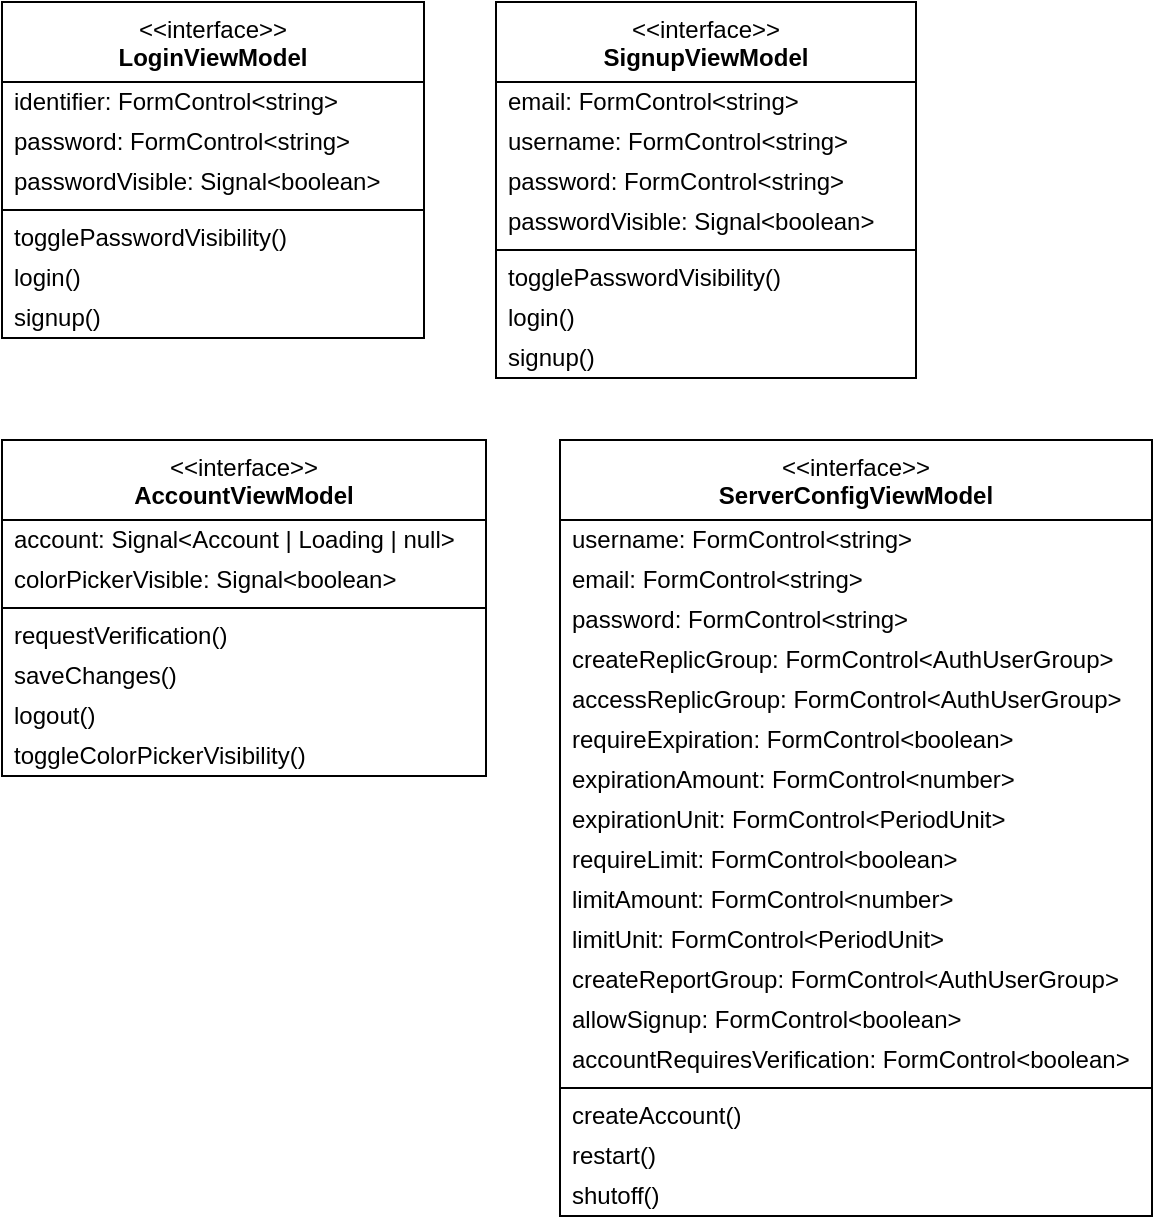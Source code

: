 <mxfile version="28.2.5">
  <diagram name="Seite-1" id="tv3RCUC1lsHie5otSo7a">
    <mxGraphModel dx="319" dy="403" grid="0" gridSize="10" guides="1" tooltips="1" connect="1" arrows="1" fold="1" page="1" pageScale="1" pageWidth="827" pageHeight="1169" background="#ffffff" math="0" shadow="0">
      <root>
        <mxCell id="0" />
        <mxCell id="1" parent="0" />
        <mxCell id="R6EGx2aFgqs3BERjV3u7-412" value="&amp;lt;&amp;lt;interface&amp;gt;&amp;gt;&lt;br&gt;&lt;b&gt;LoginViewModel&lt;/b&gt;" style="swimlane;fontStyle=0;align=center;verticalAlign=top;childLayout=stackLayout;horizontal=1;startSize=40;horizontalStack=0;resizeParent=1;resizeParentMax=0;resizeLast=0;collapsible=0;marginBottom=0;html=1;whiteSpace=wrap;" parent="1" vertex="1">
          <mxGeometry width="211" height="168" as="geometry" />
        </mxCell>
        <mxCell id="R6EGx2aFgqs3BERjV3u7-416" value="identifier: FormControl&amp;lt;string&amp;gt;" style="text;html=1;strokeColor=none;fillColor=none;align=left;verticalAlign=middle;spacingLeft=4;spacingRight=4;overflow=hidden;rotatable=0;points=[[0,0.5],[1,0.5]];portConstraint=eastwest;whiteSpace=wrap;" parent="R6EGx2aFgqs3BERjV3u7-412" vertex="1">
          <mxGeometry y="40" width="211" height="20" as="geometry" />
        </mxCell>
        <mxCell id="R6EGx2aFgqs3BERjV3u7-421" value="password: FormControl&amp;lt;string&amp;gt;" style="text;html=1;strokeColor=none;fillColor=none;align=left;verticalAlign=middle;spacingLeft=4;spacingRight=4;overflow=hidden;rotatable=0;points=[[0,0.5],[1,0.5]];portConstraint=eastwest;whiteSpace=wrap;" parent="R6EGx2aFgqs3BERjV3u7-412" vertex="1">
          <mxGeometry y="60" width="211" height="20" as="geometry" />
        </mxCell>
        <mxCell id="R6EGx2aFgqs3BERjV3u7-422" value="passwordVisible: Signal&amp;lt;boolean&amp;gt;" style="text;html=1;strokeColor=none;fillColor=none;align=left;verticalAlign=middle;spacingLeft=4;spacingRight=4;overflow=hidden;rotatable=0;points=[[0,0.5],[1,0.5]];portConstraint=eastwest;whiteSpace=wrap;" parent="R6EGx2aFgqs3BERjV3u7-412" vertex="1">
          <mxGeometry y="80" width="211" height="20" as="geometry" />
        </mxCell>
        <mxCell id="R6EGx2aFgqs3BERjV3u7-417" value="" style="line;strokeWidth=1;fillColor=none;align=left;verticalAlign=middle;spacingTop=-1;spacingLeft=3;spacingRight=3;rotatable=0;labelPosition=right;points=[];portConstraint=eastwest;" parent="R6EGx2aFgqs3BERjV3u7-412" vertex="1">
          <mxGeometry y="100" width="211" height="8" as="geometry" />
        </mxCell>
        <mxCell id="R6EGx2aFgqs3BERjV3u7-419" value="togglePasswordVisibility()" style="text;html=1;strokeColor=none;fillColor=none;align=left;verticalAlign=middle;spacingLeft=4;spacingRight=4;overflow=hidden;rotatable=0;points=[[0,0.5],[1,0.5]];portConstraint=eastwest;whiteSpace=wrap;" parent="R6EGx2aFgqs3BERjV3u7-412" vertex="1">
          <mxGeometry y="108" width="211" height="20" as="geometry" />
        </mxCell>
        <mxCell id="R6EGx2aFgqs3BERjV3u7-423" value="login()" style="text;html=1;strokeColor=none;fillColor=none;align=left;verticalAlign=middle;spacingLeft=4;spacingRight=4;overflow=hidden;rotatable=0;points=[[0,0.5],[1,0.5]];portConstraint=eastwest;whiteSpace=wrap;" parent="R6EGx2aFgqs3BERjV3u7-412" vertex="1">
          <mxGeometry y="128" width="211" height="20" as="geometry" />
        </mxCell>
        <mxCell id="R6EGx2aFgqs3BERjV3u7-424" value="signup()" style="text;html=1;strokeColor=none;fillColor=none;align=left;verticalAlign=middle;spacingLeft=4;spacingRight=4;overflow=hidden;rotatable=0;points=[[0,0.5],[1,0.5]];portConstraint=eastwest;whiteSpace=wrap;" parent="R6EGx2aFgqs3BERjV3u7-412" vertex="1">
          <mxGeometry y="148" width="211" height="20" as="geometry" />
        </mxCell>
        <mxCell id="o4Cxym-x1egPijltB6lR-9" value="&amp;lt;&amp;lt;interface&amp;gt;&amp;gt;&lt;br&gt;&lt;b&gt;SignupViewModel&lt;/b&gt;" style="swimlane;fontStyle=0;align=center;verticalAlign=top;childLayout=stackLayout;horizontal=1;startSize=40;horizontalStack=0;resizeParent=1;resizeParentMax=0;resizeLast=0;collapsible=0;marginBottom=0;html=1;whiteSpace=wrap;" parent="1" vertex="1">
          <mxGeometry x="247" width="210" height="188" as="geometry" />
        </mxCell>
        <mxCell id="o4Cxym-x1egPijltB6lR-10" value="email: FormControl&amp;lt;string&amp;gt;" style="text;html=1;strokeColor=none;fillColor=none;align=left;verticalAlign=middle;spacingLeft=4;spacingRight=4;overflow=hidden;rotatable=0;points=[[0,0.5],[1,0.5]];portConstraint=eastwest;whiteSpace=wrap;" parent="o4Cxym-x1egPijltB6lR-9" vertex="1">
          <mxGeometry y="40" width="210" height="20" as="geometry" />
        </mxCell>
        <mxCell id="o4Cxym-x1egPijltB6lR-17" value="username: FormControl&amp;lt;string&amp;gt;" style="text;html=1;strokeColor=none;fillColor=none;align=left;verticalAlign=middle;spacingLeft=4;spacingRight=4;overflow=hidden;rotatable=0;points=[[0,0.5],[1,0.5]];portConstraint=eastwest;whiteSpace=wrap;" parent="o4Cxym-x1egPijltB6lR-9" vertex="1">
          <mxGeometry y="60" width="210" height="20" as="geometry" />
        </mxCell>
        <mxCell id="o4Cxym-x1egPijltB6lR-11" value="password: FormControl&amp;lt;string&amp;gt;" style="text;html=1;strokeColor=none;fillColor=none;align=left;verticalAlign=middle;spacingLeft=4;spacingRight=4;overflow=hidden;rotatable=0;points=[[0,0.5],[1,0.5]];portConstraint=eastwest;whiteSpace=wrap;" parent="o4Cxym-x1egPijltB6lR-9" vertex="1">
          <mxGeometry y="80" width="210" height="20" as="geometry" />
        </mxCell>
        <mxCell id="o4Cxym-x1egPijltB6lR-12" value="passwordVisible: Signal&amp;lt;boolean&amp;gt;" style="text;html=1;strokeColor=none;fillColor=none;align=left;verticalAlign=middle;spacingLeft=4;spacingRight=4;overflow=hidden;rotatable=0;points=[[0,0.5],[1,0.5]];portConstraint=eastwest;whiteSpace=wrap;" parent="o4Cxym-x1egPijltB6lR-9" vertex="1">
          <mxGeometry y="100" width="210" height="20" as="geometry" />
        </mxCell>
        <mxCell id="o4Cxym-x1egPijltB6lR-13" value="" style="line;strokeWidth=1;fillColor=none;align=left;verticalAlign=middle;spacingTop=-1;spacingLeft=3;spacingRight=3;rotatable=0;labelPosition=right;points=[];portConstraint=eastwest;" parent="o4Cxym-x1egPijltB6lR-9" vertex="1">
          <mxGeometry y="120" width="210" height="8" as="geometry" />
        </mxCell>
        <mxCell id="o4Cxym-x1egPijltB6lR-14" value="togglePasswordVisibility()" style="text;html=1;strokeColor=none;fillColor=none;align=left;verticalAlign=middle;spacingLeft=4;spacingRight=4;overflow=hidden;rotatable=0;points=[[0,0.5],[1,0.5]];portConstraint=eastwest;whiteSpace=wrap;" parent="o4Cxym-x1egPijltB6lR-9" vertex="1">
          <mxGeometry y="128" width="210" height="20" as="geometry" />
        </mxCell>
        <mxCell id="o4Cxym-x1egPijltB6lR-15" value="login()" style="text;html=1;strokeColor=none;fillColor=none;align=left;verticalAlign=middle;spacingLeft=4;spacingRight=4;overflow=hidden;rotatable=0;points=[[0,0.5],[1,0.5]];portConstraint=eastwest;whiteSpace=wrap;" parent="o4Cxym-x1egPijltB6lR-9" vertex="1">
          <mxGeometry y="148" width="210" height="20" as="geometry" />
        </mxCell>
        <mxCell id="o4Cxym-x1egPijltB6lR-16" value="signup()" style="text;html=1;strokeColor=none;fillColor=none;align=left;verticalAlign=middle;spacingLeft=4;spacingRight=4;overflow=hidden;rotatable=0;points=[[0,0.5],[1,0.5]];portConstraint=eastwest;whiteSpace=wrap;" parent="o4Cxym-x1egPijltB6lR-9" vertex="1">
          <mxGeometry y="168" width="210" height="20" as="geometry" />
        </mxCell>
        <mxCell id="o4Cxym-x1egPijltB6lR-58" value="&amp;lt;&amp;lt;interface&amp;gt;&amp;gt;&lt;br&gt;&lt;b&gt;AccountViewModel&lt;/b&gt;" style="swimlane;fontStyle=0;align=center;verticalAlign=top;childLayout=stackLayout;horizontal=1;startSize=40;horizontalStack=0;resizeParent=1;resizeParentMax=0;resizeLast=0;collapsible=0;marginBottom=0;html=1;whiteSpace=wrap;" parent="1" vertex="1">
          <mxGeometry y="219" width="242" height="168" as="geometry" />
        </mxCell>
        <mxCell id="o4Cxym-x1egPijltB6lR-62" value="account: Signal&amp;lt;Account | Loading | null&amp;gt;" style="text;html=1;strokeColor=none;fillColor=none;align=left;verticalAlign=middle;spacingLeft=4;spacingRight=4;overflow=hidden;rotatable=0;points=[[0,0.5],[1,0.5]];portConstraint=eastwest;whiteSpace=wrap;" parent="o4Cxym-x1egPijltB6lR-58" vertex="1">
          <mxGeometry y="40" width="242" height="20" as="geometry" />
        </mxCell>
        <mxCell id="o4Cxym-x1egPijltB6lR-69" value="colorPickerVisible: Signal&amp;lt;boolean&amp;gt;" style="text;html=1;strokeColor=none;fillColor=none;align=left;verticalAlign=middle;spacingLeft=4;spacingRight=4;overflow=hidden;rotatable=0;points=[[0,0.5],[1,0.5]];portConstraint=eastwest;whiteSpace=wrap;" parent="o4Cxym-x1egPijltB6lR-58" vertex="1">
          <mxGeometry y="60" width="242" height="20" as="geometry" />
        </mxCell>
        <mxCell id="o4Cxym-x1egPijltB6lR-63" value="" style="line;strokeWidth=1;fillColor=none;align=left;verticalAlign=middle;spacingTop=-1;spacingLeft=3;spacingRight=3;rotatable=0;labelPosition=right;points=[];portConstraint=eastwest;" parent="o4Cxym-x1egPijltB6lR-58" vertex="1">
          <mxGeometry y="80" width="242" height="8" as="geometry" />
        </mxCell>
        <mxCell id="o4Cxym-x1egPijltB6lR-66" value="requestVerification()" style="text;html=1;strokeColor=none;fillColor=none;align=left;verticalAlign=middle;spacingLeft=4;spacingRight=4;overflow=hidden;rotatable=0;points=[[0,0.5],[1,0.5]];portConstraint=eastwest;whiteSpace=wrap;" parent="o4Cxym-x1egPijltB6lR-58" vertex="1">
          <mxGeometry y="88" width="242" height="20" as="geometry" />
        </mxCell>
        <mxCell id="o4Cxym-x1egPijltB6lR-67" value="saveChanges()" style="text;html=1;strokeColor=none;fillColor=none;align=left;verticalAlign=middle;spacingLeft=4;spacingRight=4;overflow=hidden;rotatable=0;points=[[0,0.5],[1,0.5]];portConstraint=eastwest;whiteSpace=wrap;" parent="o4Cxym-x1egPijltB6lR-58" vertex="1">
          <mxGeometry y="108" width="242" height="20" as="geometry" />
        </mxCell>
        <mxCell id="o4Cxym-x1egPijltB6lR-68" value="logout()" style="text;html=1;strokeColor=none;fillColor=none;align=left;verticalAlign=middle;spacingLeft=4;spacingRight=4;overflow=hidden;rotatable=0;points=[[0,0.5],[1,0.5]];portConstraint=eastwest;whiteSpace=wrap;" parent="o4Cxym-x1egPijltB6lR-58" vertex="1">
          <mxGeometry y="128" width="242" height="20" as="geometry" />
        </mxCell>
        <mxCell id="o4Cxym-x1egPijltB6lR-71" value="toggleColorPickerVisibility()" style="text;html=1;strokeColor=none;fillColor=none;align=left;verticalAlign=middle;spacingLeft=4;spacingRight=4;overflow=hidden;rotatable=0;points=[[0,0.5],[1,0.5]];portConstraint=eastwest;whiteSpace=wrap;" parent="o4Cxym-x1egPijltB6lR-58" vertex="1">
          <mxGeometry y="148" width="242" height="20" as="geometry" />
        </mxCell>
        <mxCell id="o4Cxym-x1egPijltB6lR-72" value="&amp;lt;&amp;lt;interface&amp;gt;&amp;gt;&lt;br&gt;&lt;b&gt;ServerConfigViewModel&lt;/b&gt;" style="swimlane;fontStyle=0;align=center;verticalAlign=top;childLayout=stackLayout;horizontal=1;startSize=40;horizontalStack=0;resizeParent=1;resizeParentMax=0;resizeLast=0;collapsible=0;marginBottom=0;html=1;whiteSpace=wrap;" parent="1" vertex="1">
          <mxGeometry x="279" y="219" width="296" height="388" as="geometry" />
        </mxCell>
        <mxCell id="o4Cxym-x1egPijltB6lR-74" value="username: FormControl&amp;lt;string&amp;gt;" style="text;html=1;strokeColor=none;fillColor=none;align=left;verticalAlign=middle;spacingLeft=4;spacingRight=4;overflow=hidden;rotatable=0;points=[[0,0.5],[1,0.5]];portConstraint=eastwest;whiteSpace=wrap;" parent="o4Cxym-x1egPijltB6lR-72" vertex="1">
          <mxGeometry y="40" width="296" height="20" as="geometry" />
        </mxCell>
        <mxCell id="o4Cxym-x1egPijltB6lR-80" value="email: FormControl&amp;lt;string&amp;gt;" style="text;html=1;strokeColor=none;fillColor=none;align=left;verticalAlign=middle;spacingLeft=4;spacingRight=4;overflow=hidden;rotatable=0;points=[[0,0.5],[1,0.5]];portConstraint=eastwest;whiteSpace=wrap;" parent="o4Cxym-x1egPijltB6lR-72" vertex="1">
          <mxGeometry y="60" width="296" height="20" as="geometry" />
        </mxCell>
        <mxCell id="o4Cxym-x1egPijltB6lR-81" value="password: FormControl&amp;lt;string&amp;gt;" style="text;html=1;strokeColor=none;fillColor=none;align=left;verticalAlign=middle;spacingLeft=4;spacingRight=4;overflow=hidden;rotatable=0;points=[[0,0.5],[1,0.5]];portConstraint=eastwest;whiteSpace=wrap;" parent="o4Cxym-x1egPijltB6lR-72" vertex="1">
          <mxGeometry y="80" width="296" height="20" as="geometry" />
        </mxCell>
        <mxCell id="o4Cxym-x1egPijltB6lR-82" value="createReplicGroup: FormControl&amp;lt;AuthUserGroup&amp;gt;" style="text;html=1;strokeColor=none;fillColor=none;align=left;verticalAlign=middle;spacingLeft=4;spacingRight=4;overflow=hidden;rotatable=0;points=[[0,0.5],[1,0.5]];portConstraint=eastwest;whiteSpace=wrap;" parent="o4Cxym-x1egPijltB6lR-72" vertex="1">
          <mxGeometry y="100" width="296" height="20" as="geometry" />
        </mxCell>
        <mxCell id="o4Cxym-x1egPijltB6lR-84" value="accessReplicGroup: FormControl&amp;lt;AuthUserGroup&amp;gt;" style="text;html=1;strokeColor=none;fillColor=none;align=left;verticalAlign=middle;spacingLeft=4;spacingRight=4;overflow=hidden;rotatable=0;points=[[0,0.5],[1,0.5]];portConstraint=eastwest;whiteSpace=wrap;" parent="o4Cxym-x1egPijltB6lR-72" vertex="1">
          <mxGeometry y="120" width="296" height="20" as="geometry" />
        </mxCell>
        <mxCell id="o4Cxym-x1egPijltB6lR-83" value="requireExpiration: FormControl&amp;lt;boolean&amp;gt;" style="text;html=1;strokeColor=none;fillColor=none;align=left;verticalAlign=middle;spacingLeft=4;spacingRight=4;overflow=hidden;rotatable=0;points=[[0,0.5],[1,0.5]];portConstraint=eastwest;whiteSpace=wrap;" parent="o4Cxym-x1egPijltB6lR-72" vertex="1">
          <mxGeometry y="140" width="296" height="20" as="geometry" />
        </mxCell>
        <mxCell id="o4Cxym-x1egPijltB6lR-87" value="expirationAmount: FormControl&amp;lt;number&amp;gt;" style="text;html=1;strokeColor=none;fillColor=none;align=left;verticalAlign=middle;spacingLeft=4;spacingRight=4;overflow=hidden;rotatable=0;points=[[0,0.5],[1,0.5]];portConstraint=eastwest;whiteSpace=wrap;" parent="o4Cxym-x1egPijltB6lR-72" vertex="1">
          <mxGeometry y="160" width="296" height="20" as="geometry" />
        </mxCell>
        <mxCell id="o4Cxym-x1egPijltB6lR-86" value="expirationUnit: FormControl&amp;lt;PeriodUnit&amp;gt;" style="text;html=1;strokeColor=none;fillColor=none;align=left;verticalAlign=middle;spacingLeft=4;spacingRight=4;overflow=hidden;rotatable=0;points=[[0,0.5],[1,0.5]];portConstraint=eastwest;whiteSpace=wrap;" parent="o4Cxym-x1egPijltB6lR-72" vertex="1">
          <mxGeometry y="180" width="296" height="20" as="geometry" />
        </mxCell>
        <mxCell id="o4Cxym-x1egPijltB6lR-88" value="requireLimit: FormControl&amp;lt;boolean&amp;gt;" style="text;html=1;strokeColor=none;fillColor=none;align=left;verticalAlign=middle;spacingLeft=4;spacingRight=4;overflow=hidden;rotatable=0;points=[[0,0.5],[1,0.5]];portConstraint=eastwest;whiteSpace=wrap;" parent="o4Cxym-x1egPijltB6lR-72" vertex="1">
          <mxGeometry y="200" width="296" height="20" as="geometry" />
        </mxCell>
        <mxCell id="o4Cxym-x1egPijltB6lR-85" value="limitAmount: FormControl&amp;lt;number&amp;gt;" style="text;html=1;strokeColor=none;fillColor=none;align=left;verticalAlign=middle;spacingLeft=4;spacingRight=4;overflow=hidden;rotatable=0;points=[[0,0.5],[1,0.5]];portConstraint=eastwest;whiteSpace=wrap;" parent="o4Cxym-x1egPijltB6lR-72" vertex="1">
          <mxGeometry y="220" width="296" height="20" as="geometry" />
        </mxCell>
        <mxCell id="o4Cxym-x1egPijltB6lR-89" value="limitUnit: FormControl&amp;lt;PeriodUnit&amp;gt;" style="text;html=1;strokeColor=none;fillColor=none;align=left;verticalAlign=middle;spacingLeft=4;spacingRight=4;overflow=hidden;rotatable=0;points=[[0,0.5],[1,0.5]];portConstraint=eastwest;whiteSpace=wrap;" parent="o4Cxym-x1egPijltB6lR-72" vertex="1">
          <mxGeometry y="240" width="296" height="20" as="geometry" />
        </mxCell>
        <mxCell id="o4Cxym-x1egPijltB6lR-90" value="createReportGroup: FormControl&amp;lt;AuthUserGroup&amp;gt;" style="text;html=1;strokeColor=none;fillColor=none;align=left;verticalAlign=middle;spacingLeft=4;spacingRight=4;overflow=hidden;rotatable=0;points=[[0,0.5],[1,0.5]];portConstraint=eastwest;whiteSpace=wrap;" parent="o4Cxym-x1egPijltB6lR-72" vertex="1">
          <mxGeometry y="260" width="296" height="20" as="geometry" />
        </mxCell>
        <mxCell id="o4Cxym-x1egPijltB6lR-91" value="allowSignup: FormControl&amp;lt;boolean&amp;gt;" style="text;html=1;strokeColor=none;fillColor=none;align=left;verticalAlign=middle;spacingLeft=4;spacingRight=4;overflow=hidden;rotatable=0;points=[[0,0.5],[1,0.5]];portConstraint=eastwest;whiteSpace=wrap;" parent="o4Cxym-x1egPijltB6lR-72" vertex="1">
          <mxGeometry y="280" width="296" height="20" as="geometry" />
        </mxCell>
        <mxCell id="2sJ7Te5uf_ZWXptWmDKp-1" value="accountRequiresVerification: FormControl&amp;lt;boolean&amp;gt;" style="text;html=1;strokeColor=none;fillColor=none;align=left;verticalAlign=middle;spacingLeft=4;spacingRight=4;overflow=hidden;rotatable=0;points=[[0,0.5],[1,0.5]];portConstraint=eastwest;whiteSpace=wrap;" vertex="1" parent="o4Cxym-x1egPijltB6lR-72">
          <mxGeometry y="300" width="296" height="20" as="geometry" />
        </mxCell>
        <mxCell id="o4Cxym-x1egPijltB6lR-75" value="" style="line;strokeWidth=1;fillColor=none;align=left;verticalAlign=middle;spacingTop=-1;spacingLeft=3;spacingRight=3;rotatable=0;labelPosition=right;points=[];portConstraint=eastwest;" parent="o4Cxym-x1egPijltB6lR-72" vertex="1">
          <mxGeometry y="320" width="296" height="8" as="geometry" />
        </mxCell>
        <mxCell id="o4Cxym-x1egPijltB6lR-76" value="createAccount()" style="text;html=1;strokeColor=none;fillColor=none;align=left;verticalAlign=middle;spacingLeft=4;spacingRight=4;overflow=hidden;rotatable=0;points=[[0,0.5],[1,0.5]];portConstraint=eastwest;whiteSpace=wrap;" parent="o4Cxym-x1egPijltB6lR-72" vertex="1">
          <mxGeometry y="328" width="296" height="20" as="geometry" />
        </mxCell>
        <mxCell id="o4Cxym-x1egPijltB6lR-77" value="restart()" style="text;html=1;strokeColor=none;fillColor=none;align=left;verticalAlign=middle;spacingLeft=4;spacingRight=4;overflow=hidden;rotatable=0;points=[[0,0.5],[1,0.5]];portConstraint=eastwest;whiteSpace=wrap;" parent="o4Cxym-x1egPijltB6lR-72" vertex="1">
          <mxGeometry y="348" width="296" height="20" as="geometry" />
        </mxCell>
        <mxCell id="o4Cxym-x1egPijltB6lR-78" value="shutoff()" style="text;html=1;strokeColor=none;fillColor=none;align=left;verticalAlign=middle;spacingLeft=4;spacingRight=4;overflow=hidden;rotatable=0;points=[[0,0.5],[1,0.5]];portConstraint=eastwest;whiteSpace=wrap;" parent="o4Cxym-x1egPijltB6lR-72" vertex="1">
          <mxGeometry y="368" width="296" height="20" as="geometry" />
        </mxCell>
      </root>
    </mxGraphModel>
  </diagram>
</mxfile>
